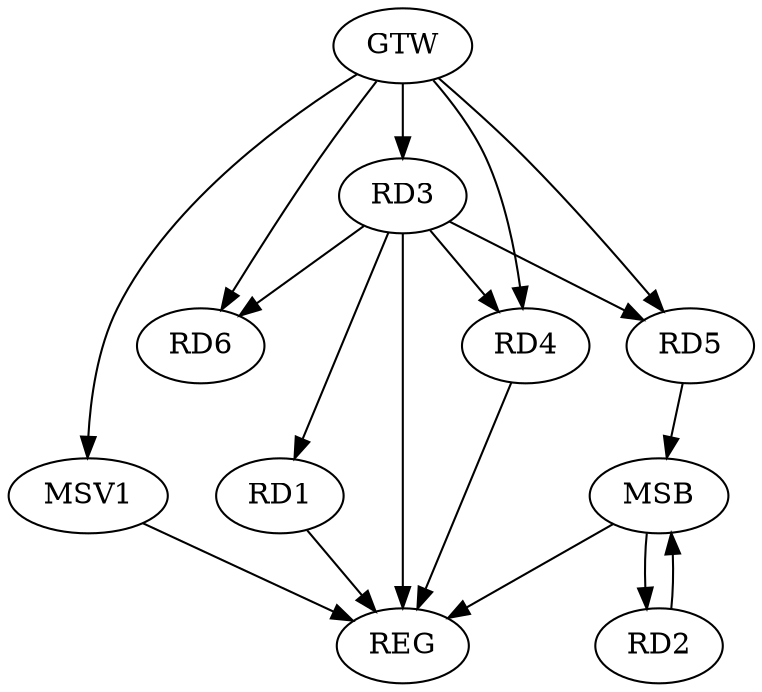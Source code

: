 strict digraph G {
  RD1 [ label="RD1" ];
  RD2 [ label="RD2" ];
  RD3 [ label="RD3" ];
  RD4 [ label="RD4" ];
  RD5 [ label="RD5" ];
  RD6 [ label="RD6" ];
  GTW [ label="GTW" ];
  REG [ label="REG" ];
  MSB [ label="MSB" ];
  MSV1 [ label="MSV1" ];
  RD3 -> RD1;
  GTW -> RD3;
  GTW -> RD4;
  GTW -> RD5;
  GTW -> RD6;
  RD1 -> REG;
  RD3 -> REG;
  RD4 -> REG;
  RD2 -> MSB;
  MSB -> REG;
  RD5 -> MSB;
  MSB -> RD2;
  RD3 -> RD4;
  RD3 -> RD6;
  RD3 -> RD5;
  GTW -> MSV1;
  MSV1 -> REG;
}
